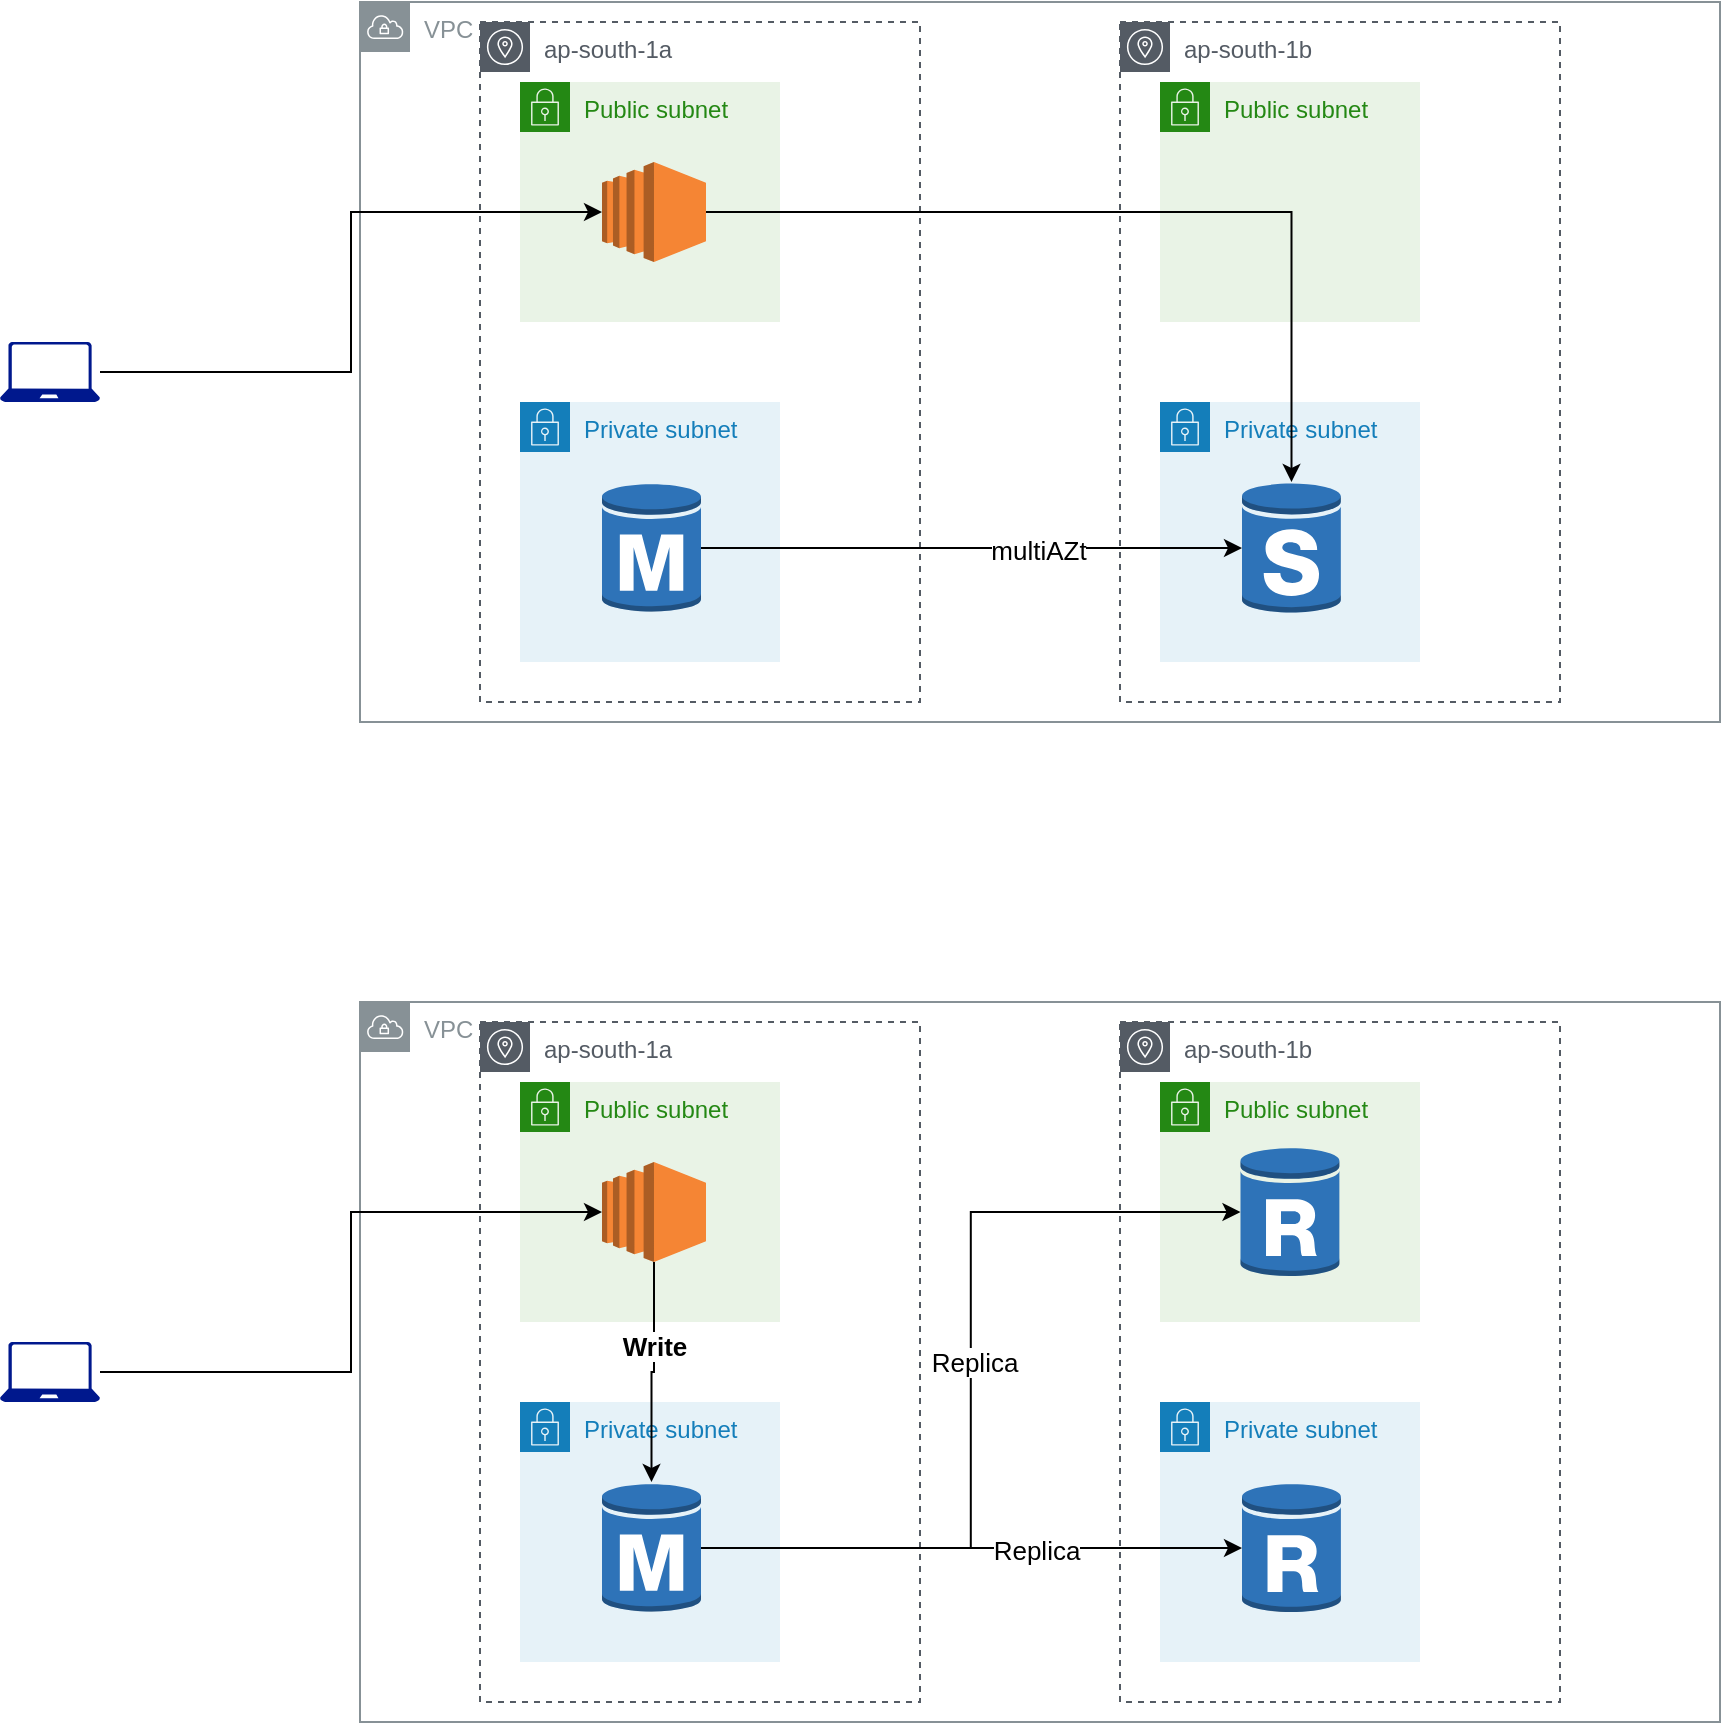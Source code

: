 <mxfile version="17.1.3" type="device"><diagram id="T_8c-Z_9L9XA7JDwIhqj" name="Page-1"><mxGraphModel dx="1605" dy="412" grid="1" gridSize="10" guides="1" tooltips="1" connect="1" arrows="1" fold="1" page="1" pageScale="1" pageWidth="850" pageHeight="1100" math="0" shadow="0"><root><mxCell id="0"/><mxCell id="1" parent="0"/><mxCell id="kQB1xTTdafavz345Ax2C-1" value="VPC" style="sketch=0;outlineConnect=0;gradientColor=none;html=1;whiteSpace=wrap;fontSize=12;fontStyle=0;shape=mxgraph.aws4.group;grIcon=mxgraph.aws4.group_vpc;strokeColor=#879196;fillColor=none;verticalAlign=top;align=left;spacingLeft=30;fontColor=#879196;dashed=0;" vertex="1" parent="1"><mxGeometry x="80" y="80" width="680" height="360" as="geometry"/></mxCell><mxCell id="kQB1xTTdafavz345Ax2C-2" value="Public subnet" style="points=[[0,0],[0.25,0],[0.5,0],[0.75,0],[1,0],[1,0.25],[1,0.5],[1,0.75],[1,1],[0.75,1],[0.5,1],[0.25,1],[0,1],[0,0.75],[0,0.5],[0,0.25]];outlineConnect=0;gradientColor=none;html=1;whiteSpace=wrap;fontSize=12;fontStyle=0;container=1;pointerEvents=0;collapsible=0;recursiveResize=0;shape=mxgraph.aws4.group;grIcon=mxgraph.aws4.group_security_group;grStroke=0;strokeColor=#248814;fillColor=#E9F3E6;verticalAlign=top;align=left;spacingLeft=30;fontColor=#248814;dashed=0;" vertex="1" parent="1"><mxGeometry x="160" y="120" width="130" height="120" as="geometry"/></mxCell><mxCell id="kQB1xTTdafavz345Ax2C-4" value="Public subnet" style="points=[[0,0],[0.25,0],[0.5,0],[0.75,0],[1,0],[1,0.25],[1,0.5],[1,0.75],[1,1],[0.75,1],[0.5,1],[0.25,1],[0,1],[0,0.75],[0,0.5],[0,0.25]];outlineConnect=0;gradientColor=none;html=1;whiteSpace=wrap;fontSize=12;fontStyle=0;container=1;pointerEvents=0;collapsible=0;recursiveResize=0;shape=mxgraph.aws4.group;grIcon=mxgraph.aws4.group_security_group;grStroke=0;strokeColor=#248814;fillColor=#E9F3E6;verticalAlign=top;align=left;spacingLeft=30;fontColor=#248814;dashed=0;" vertex="1" parent="1"><mxGeometry x="480" y="120" width="130" height="120" as="geometry"/></mxCell><mxCell id="kQB1xTTdafavz345Ax2C-5" value="Private subnet" style="points=[[0,0],[0.25,0],[0.5,0],[0.75,0],[1,0],[1,0.25],[1,0.5],[1,0.75],[1,1],[0.75,1],[0.5,1],[0.25,1],[0,1],[0,0.75],[0,0.5],[0,0.25]];outlineConnect=0;gradientColor=none;html=1;whiteSpace=wrap;fontSize=12;fontStyle=0;container=1;pointerEvents=0;collapsible=0;recursiveResize=0;shape=mxgraph.aws4.group;grIcon=mxgraph.aws4.group_security_group;grStroke=0;strokeColor=#147EBA;fillColor=#E6F2F8;verticalAlign=top;align=left;spacingLeft=30;fontColor=#147EBA;dashed=0;" vertex="1" parent="1"><mxGeometry x="160" y="280" width="130" height="130" as="geometry"/></mxCell><mxCell id="kQB1xTTdafavz345Ax2C-6" value="Private subnet" style="points=[[0,0],[0.25,0],[0.5,0],[0.75,0],[1,0],[1,0.25],[1,0.5],[1,0.75],[1,1],[0.75,1],[0.5,1],[0.25,1],[0,1],[0,0.75],[0,0.5],[0,0.25]];outlineConnect=0;gradientColor=none;html=1;whiteSpace=wrap;fontSize=12;fontStyle=0;container=1;pointerEvents=0;collapsible=0;recursiveResize=0;shape=mxgraph.aws4.group;grIcon=mxgraph.aws4.group_security_group;grStroke=0;strokeColor=#147EBA;fillColor=#E6F2F8;verticalAlign=top;align=left;spacingLeft=30;fontColor=#147EBA;dashed=0;" vertex="1" parent="1"><mxGeometry x="480" y="280" width="130" height="130" as="geometry"/></mxCell><mxCell id="kQB1xTTdafavz345Ax2C-7" value="ap-south-1a" style="sketch=0;outlineConnect=0;gradientColor=none;html=1;whiteSpace=wrap;fontSize=12;fontStyle=0;shape=mxgraph.aws4.group;grIcon=mxgraph.aws4.group_availability_zone;strokeColor=#545B64;fillColor=none;verticalAlign=top;align=left;spacingLeft=30;fontColor=#545B64;dashed=1;" vertex="1" parent="1"><mxGeometry x="140" y="90" width="220" height="340" as="geometry"/></mxCell><mxCell id="kQB1xTTdafavz345Ax2C-8" value="ap-south-1b" style="sketch=0;outlineConnect=0;gradientColor=none;html=1;whiteSpace=wrap;fontSize=12;fontStyle=0;shape=mxgraph.aws4.group;grIcon=mxgraph.aws4.group_availability_zone;strokeColor=#545B64;fillColor=none;verticalAlign=top;align=left;spacingLeft=30;fontColor=#545B64;dashed=1;" vertex="1" parent="1"><mxGeometry x="460" y="90" width="220" height="340" as="geometry"/></mxCell><mxCell id="kQB1xTTdafavz345Ax2C-11" style="edgeStyle=orthogonalEdgeStyle;rounded=0;orthogonalLoop=1;jettySize=auto;html=1;" edge="1" parent="1" source="kQB1xTTdafavz345Ax2C-9" target="kQB1xTTdafavz345Ax2C-10"><mxGeometry relative="1" as="geometry"/></mxCell><mxCell id="kQB1xTTdafavz345Ax2C-12" value="&lt;font style=&quot;font-size: 13px&quot;&gt;multiAZt&lt;/font&gt;" style="edgeLabel;html=1;align=center;verticalAlign=middle;resizable=0;points=[];" vertex="1" connectable="0" parent="kQB1xTTdafavz345Ax2C-11"><mxGeometry x="0.238" y="-1" relative="1" as="geometry"><mxPoint x="1" as="offset"/></mxGeometry></mxCell><mxCell id="kQB1xTTdafavz345Ax2C-9" value="" style="outlineConnect=0;dashed=0;verticalLabelPosition=bottom;verticalAlign=top;align=center;html=1;shape=mxgraph.aws3.rds_db_instance;fillColor=#2E73B8;gradientColor=none;" vertex="1" parent="1"><mxGeometry x="201" y="320" width="49.5" height="66" as="geometry"/></mxCell><mxCell id="kQB1xTTdafavz345Ax2C-10" value="" style="outlineConnect=0;dashed=0;verticalLabelPosition=bottom;verticalAlign=top;align=center;html=1;shape=mxgraph.aws3.rds_db_instance_standby_multi_az;fillColor=#2E73B8;gradientColor=none;" vertex="1" parent="1"><mxGeometry x="521" y="320" width="49.5" height="66" as="geometry"/></mxCell><mxCell id="kQB1xTTdafavz345Ax2C-18" style="edgeStyle=orthogonalEdgeStyle;rounded=0;orthogonalLoop=1;jettySize=auto;html=1;fontSize=13;" edge="1" parent="1" source="kQB1xTTdafavz345Ax2C-13" target="kQB1xTTdafavz345Ax2C-10"><mxGeometry relative="1" as="geometry"/></mxCell><mxCell id="kQB1xTTdafavz345Ax2C-13" value="" style="outlineConnect=0;dashed=0;verticalLabelPosition=bottom;verticalAlign=top;align=center;html=1;shape=mxgraph.aws3.ec2;fillColor=#F58534;gradientColor=none;fontSize=13;" vertex="1" parent="1"><mxGeometry x="201" y="160" width="52" height="50" as="geometry"/></mxCell><mxCell id="kQB1xTTdafavz345Ax2C-19" style="edgeStyle=orthogonalEdgeStyle;rounded=0;orthogonalLoop=1;jettySize=auto;html=1;entryX=0;entryY=0.5;entryDx=0;entryDy=0;entryPerimeter=0;fontSize=13;" edge="1" parent="1" source="kQB1xTTdafavz345Ax2C-14" target="kQB1xTTdafavz345Ax2C-13"><mxGeometry relative="1" as="geometry"/></mxCell><mxCell id="kQB1xTTdafavz345Ax2C-14" value="" style="sketch=0;aspect=fixed;pointerEvents=1;shadow=0;dashed=0;html=1;strokeColor=none;labelPosition=center;verticalLabelPosition=bottom;verticalAlign=top;align=center;fillColor=#00188D;shape=mxgraph.azure.laptop;fontSize=13;" vertex="1" parent="1"><mxGeometry x="-100" y="250" width="50" height="30" as="geometry"/></mxCell><mxCell id="kQB1xTTdafavz345Ax2C-20" value="VPC" style="sketch=0;outlineConnect=0;gradientColor=none;html=1;whiteSpace=wrap;fontSize=12;fontStyle=0;shape=mxgraph.aws4.group;grIcon=mxgraph.aws4.group_vpc;strokeColor=#879196;fillColor=none;verticalAlign=top;align=left;spacingLeft=30;fontColor=#879196;dashed=0;" vertex="1" parent="1"><mxGeometry x="80" y="580" width="680" height="360" as="geometry"/></mxCell><mxCell id="kQB1xTTdafavz345Ax2C-21" value="Public subnet" style="points=[[0,0],[0.25,0],[0.5,0],[0.75,0],[1,0],[1,0.25],[1,0.5],[1,0.75],[1,1],[0.75,1],[0.5,1],[0.25,1],[0,1],[0,0.75],[0,0.5],[0,0.25]];outlineConnect=0;gradientColor=none;html=1;whiteSpace=wrap;fontSize=12;fontStyle=0;container=1;pointerEvents=0;collapsible=0;recursiveResize=0;shape=mxgraph.aws4.group;grIcon=mxgraph.aws4.group_security_group;grStroke=0;strokeColor=#248814;fillColor=#E9F3E6;verticalAlign=top;align=left;spacingLeft=30;fontColor=#248814;dashed=0;" vertex="1" parent="1"><mxGeometry x="160" y="620" width="130" height="120" as="geometry"/></mxCell><mxCell id="kQB1xTTdafavz345Ax2C-22" value="Public subnet" style="points=[[0,0],[0.25,0],[0.5,0],[0.75,0],[1,0],[1,0.25],[1,0.5],[1,0.75],[1,1],[0.75,1],[0.5,1],[0.25,1],[0,1],[0,0.75],[0,0.5],[0,0.25]];outlineConnect=0;gradientColor=none;html=1;whiteSpace=wrap;fontSize=12;fontStyle=0;container=1;pointerEvents=0;collapsible=0;recursiveResize=0;shape=mxgraph.aws4.group;grIcon=mxgraph.aws4.group_security_group;grStroke=0;strokeColor=#248814;fillColor=#E9F3E6;verticalAlign=top;align=left;spacingLeft=30;fontColor=#248814;dashed=0;" vertex="1" parent="1"><mxGeometry x="480" y="620" width="130" height="120" as="geometry"/></mxCell><mxCell id="kQB1xTTdafavz345Ax2C-23" value="Private subnet" style="points=[[0,0],[0.25,0],[0.5,0],[0.75,0],[1,0],[1,0.25],[1,0.5],[1,0.75],[1,1],[0.75,1],[0.5,1],[0.25,1],[0,1],[0,0.75],[0,0.5],[0,0.25]];outlineConnect=0;gradientColor=none;html=1;whiteSpace=wrap;fontSize=12;fontStyle=0;container=1;pointerEvents=0;collapsible=0;recursiveResize=0;shape=mxgraph.aws4.group;grIcon=mxgraph.aws4.group_security_group;grStroke=0;strokeColor=#147EBA;fillColor=#E6F2F8;verticalAlign=top;align=left;spacingLeft=30;fontColor=#147EBA;dashed=0;" vertex="1" parent="1"><mxGeometry x="160" y="780" width="130" height="130" as="geometry"/></mxCell><mxCell id="kQB1xTTdafavz345Ax2C-24" value="Private subnet" style="points=[[0,0],[0.25,0],[0.5,0],[0.75,0],[1,0],[1,0.25],[1,0.5],[1,0.75],[1,1],[0.75,1],[0.5,1],[0.25,1],[0,1],[0,0.75],[0,0.5],[0,0.25]];outlineConnect=0;gradientColor=none;html=1;whiteSpace=wrap;fontSize=12;fontStyle=0;container=1;pointerEvents=0;collapsible=0;recursiveResize=0;shape=mxgraph.aws4.group;grIcon=mxgraph.aws4.group_security_group;grStroke=0;strokeColor=#147EBA;fillColor=#E6F2F8;verticalAlign=top;align=left;spacingLeft=30;fontColor=#147EBA;dashed=0;" vertex="1" parent="1"><mxGeometry x="480" y="780" width="130" height="130" as="geometry"/></mxCell><mxCell id="kQB1xTTdafavz345Ax2C-25" value="ap-south-1a" style="sketch=0;outlineConnect=0;gradientColor=none;html=1;whiteSpace=wrap;fontSize=12;fontStyle=0;shape=mxgraph.aws4.group;grIcon=mxgraph.aws4.group_availability_zone;strokeColor=#545B64;fillColor=none;verticalAlign=top;align=left;spacingLeft=30;fontColor=#545B64;dashed=1;" vertex="1" parent="1"><mxGeometry x="140" y="590" width="220" height="340" as="geometry"/></mxCell><mxCell id="kQB1xTTdafavz345Ax2C-26" value="ap-south-1b" style="sketch=0;outlineConnect=0;gradientColor=none;html=1;whiteSpace=wrap;fontSize=12;fontStyle=0;shape=mxgraph.aws4.group;grIcon=mxgraph.aws4.group_availability_zone;strokeColor=#545B64;fillColor=none;verticalAlign=top;align=left;spacingLeft=30;fontColor=#545B64;dashed=1;" vertex="1" parent="1"><mxGeometry x="460" y="590" width="220" height="340" as="geometry"/></mxCell><mxCell id="kQB1xTTdafavz345Ax2C-39" style="edgeStyle=orthogonalEdgeStyle;rounded=0;orthogonalLoop=1;jettySize=auto;html=1;entryX=0;entryY=0.5;entryDx=0;entryDy=0;entryPerimeter=0;fontSize=13;" edge="1" parent="1" source="kQB1xTTdafavz345Ax2C-29" target="kQB1xTTdafavz345Ax2C-36"><mxGeometry relative="1" as="geometry"/></mxCell><mxCell id="kQB1xTTdafavz345Ax2C-41" value="Replica" style="edgeLabel;html=1;align=center;verticalAlign=middle;resizable=0;points=[];fontSize=13;" vertex="1" connectable="0" parent="kQB1xTTdafavz345Ax2C-39"><mxGeometry x="0.045" y="-1" relative="1" as="geometry"><mxPoint as="offset"/></mxGeometry></mxCell><mxCell id="kQB1xTTdafavz345Ax2C-40" style="edgeStyle=orthogonalEdgeStyle;rounded=0;orthogonalLoop=1;jettySize=auto;html=1;fontSize=13;" edge="1" parent="1" source="kQB1xTTdafavz345Ax2C-29" target="kQB1xTTdafavz345Ax2C-35"><mxGeometry relative="1" as="geometry"/></mxCell><mxCell id="kQB1xTTdafavz345Ax2C-42" value="Replica" style="edgeLabel;html=1;align=center;verticalAlign=middle;resizable=0;points=[];fontSize=13;" vertex="1" connectable="0" parent="kQB1xTTdafavz345Ax2C-40"><mxGeometry x="0.236" y="-1" relative="1" as="geometry"><mxPoint as="offset"/></mxGeometry></mxCell><mxCell id="kQB1xTTdafavz345Ax2C-29" value="" style="outlineConnect=0;dashed=0;verticalLabelPosition=bottom;verticalAlign=top;align=center;html=1;shape=mxgraph.aws3.rds_db_instance;fillColor=#2E73B8;gradientColor=none;" vertex="1" parent="1"><mxGeometry x="201" y="820" width="49.5" height="66" as="geometry"/></mxCell><mxCell id="kQB1xTTdafavz345Ax2C-37" style="edgeStyle=orthogonalEdgeStyle;rounded=0;orthogonalLoop=1;jettySize=auto;html=1;fontSize=13;" edge="1" parent="1" source="kQB1xTTdafavz345Ax2C-32" target="kQB1xTTdafavz345Ax2C-29"><mxGeometry relative="1" as="geometry"/></mxCell><mxCell id="kQB1xTTdafavz345Ax2C-38" value="&lt;b&gt;Write&lt;/b&gt;" style="edgeLabel;html=1;align=center;verticalAlign=middle;resizable=0;points=[];fontSize=13;" vertex="1" connectable="0" parent="kQB1xTTdafavz345Ax2C-37"><mxGeometry x="-0.254" relative="1" as="geometry"><mxPoint as="offset"/></mxGeometry></mxCell><mxCell id="kQB1xTTdafavz345Ax2C-32" value="" style="outlineConnect=0;dashed=0;verticalLabelPosition=bottom;verticalAlign=top;align=center;html=1;shape=mxgraph.aws3.ec2;fillColor=#F58534;gradientColor=none;fontSize=13;" vertex="1" parent="1"><mxGeometry x="201" y="660" width="52" height="50" as="geometry"/></mxCell><mxCell id="kQB1xTTdafavz345Ax2C-33" style="edgeStyle=orthogonalEdgeStyle;rounded=0;orthogonalLoop=1;jettySize=auto;html=1;entryX=0;entryY=0.5;entryDx=0;entryDy=0;entryPerimeter=0;fontSize=13;" edge="1" parent="1" source="kQB1xTTdafavz345Ax2C-34" target="kQB1xTTdafavz345Ax2C-32"><mxGeometry relative="1" as="geometry"/></mxCell><mxCell id="kQB1xTTdafavz345Ax2C-34" value="" style="sketch=0;aspect=fixed;pointerEvents=1;shadow=0;dashed=0;html=1;strokeColor=none;labelPosition=center;verticalLabelPosition=bottom;verticalAlign=top;align=center;fillColor=#00188D;shape=mxgraph.azure.laptop;fontSize=13;" vertex="1" parent="1"><mxGeometry x="-100" y="750" width="50" height="30" as="geometry"/></mxCell><mxCell id="kQB1xTTdafavz345Ax2C-35" value="" style="outlineConnect=0;dashed=0;verticalLabelPosition=bottom;verticalAlign=top;align=center;html=1;shape=mxgraph.aws3.rds_db_instance_read_replica;fillColor=#2E73B8;gradientColor=none;fontSize=13;" vertex="1" parent="1"><mxGeometry x="521" y="820" width="49.5" height="66" as="geometry"/></mxCell><mxCell id="kQB1xTTdafavz345Ax2C-36" value="" style="outlineConnect=0;dashed=0;verticalLabelPosition=bottom;verticalAlign=top;align=center;html=1;shape=mxgraph.aws3.rds_db_instance_read_replica;fillColor=#2E73B8;gradientColor=none;fontSize=13;" vertex="1" parent="1"><mxGeometry x="520.25" y="652" width="49.5" height="66" as="geometry"/></mxCell></root></mxGraphModel></diagram></mxfile>